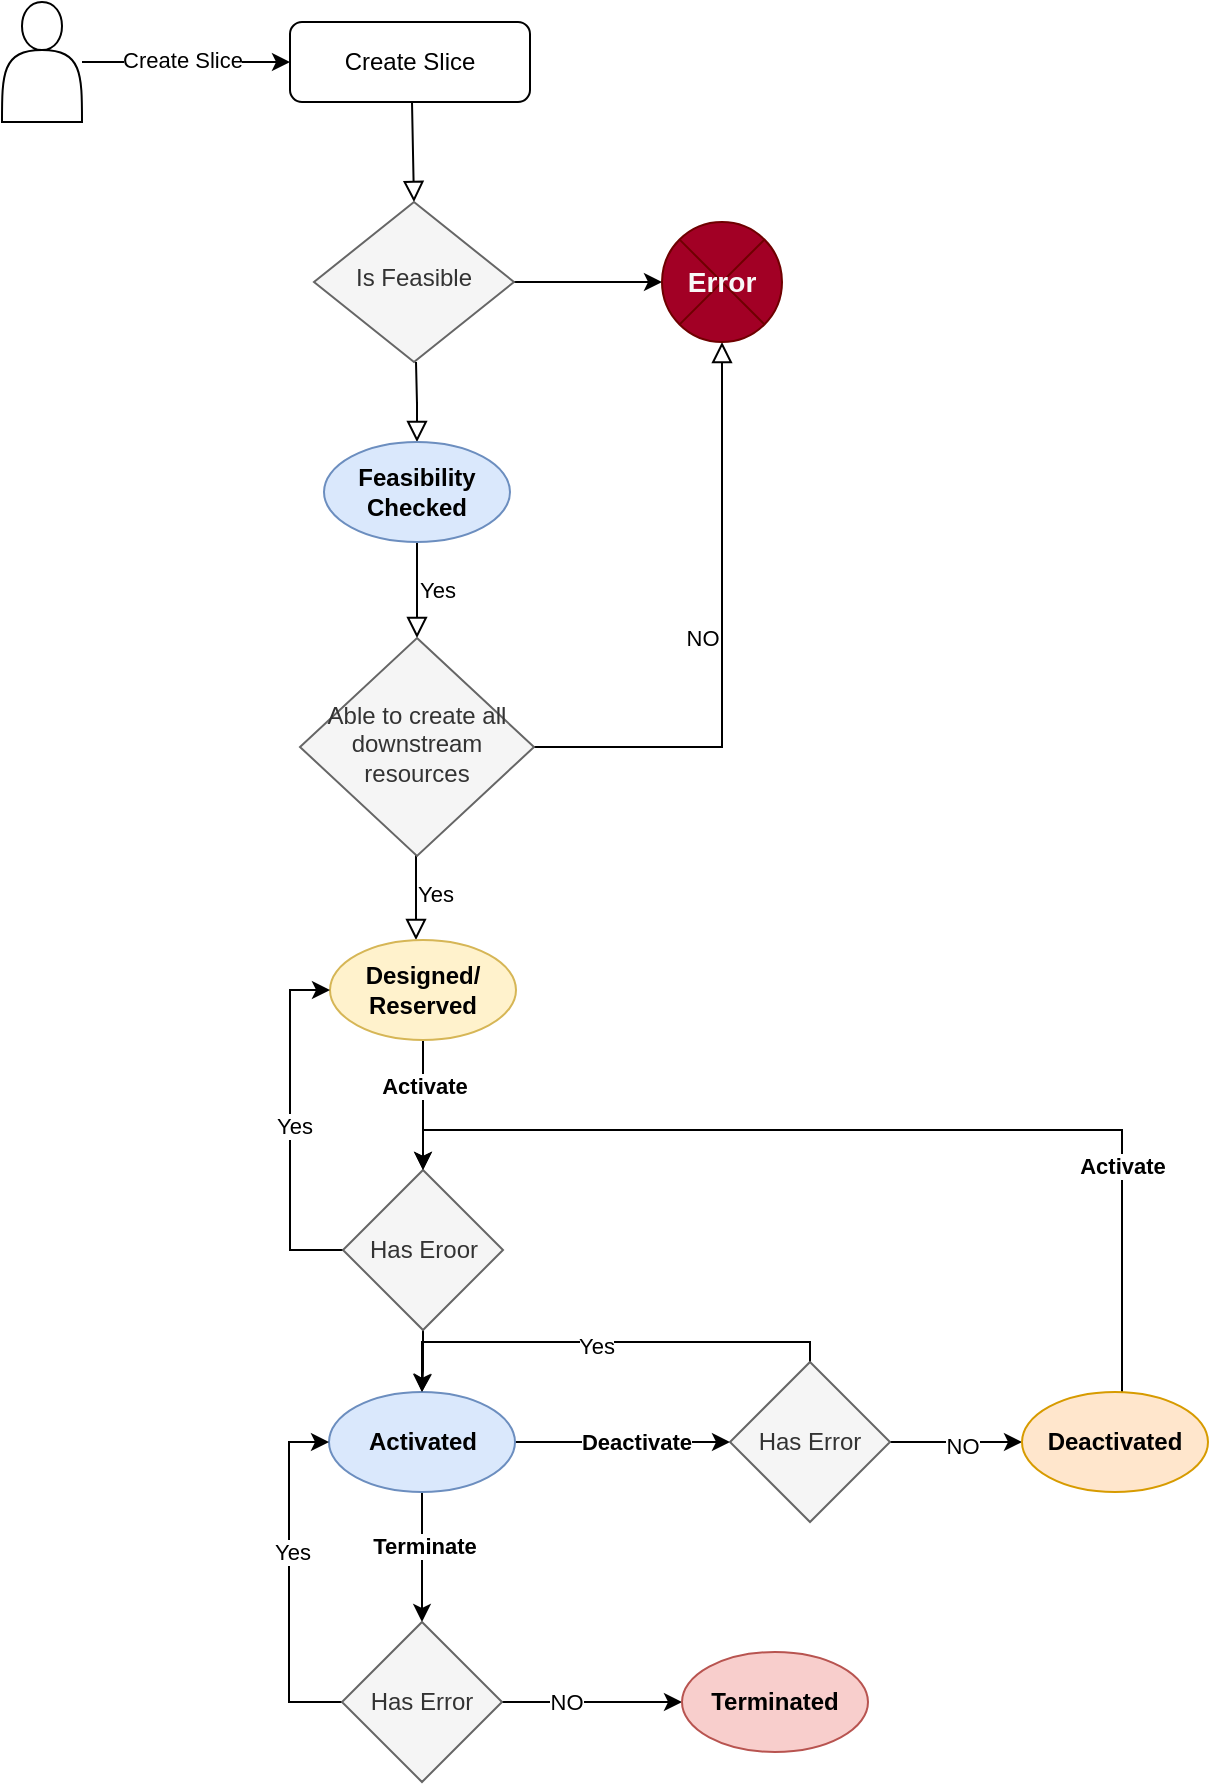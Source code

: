<mxfile version="21.5.0" type="github">
  <diagram id="C5RBs43oDa-KdzZeNtuy" name="Page-1">
    <mxGraphModel dx="1242" dy="710" grid="1" gridSize="10" guides="1" tooltips="1" connect="1" arrows="1" fold="1" page="1" pageScale="1" pageWidth="827" pageHeight="1169" math="0" shadow="0">
      <root>
        <mxCell id="WIyWlLk6GJQsqaUBKTNV-0" />
        <mxCell id="WIyWlLk6GJQsqaUBKTNV-1" parent="WIyWlLk6GJQsqaUBKTNV-0" />
        <mxCell id="WIyWlLk6GJQsqaUBKTNV-2" value="" style="rounded=0;html=1;jettySize=auto;orthogonalLoop=1;fontSize=11;endArrow=block;endFill=0;endSize=8;strokeWidth=1;shadow=0;labelBackgroundColor=none;edgeStyle=orthogonalEdgeStyle;" parent="WIyWlLk6GJQsqaUBKTNV-1" target="WIyWlLk6GJQsqaUBKTNV-6" edge="1">
          <mxGeometry relative="1" as="geometry">
            <mxPoint x="245" y="120" as="sourcePoint" />
          </mxGeometry>
        </mxCell>
        <mxCell id="WIyWlLk6GJQsqaUBKTNV-3" value="Create Slice" style="rounded=1;whiteSpace=wrap;html=1;fontSize=12;glass=0;strokeWidth=1;shadow=0;" parent="WIyWlLk6GJQsqaUBKTNV-1" vertex="1">
          <mxGeometry x="184" y="80" width="120" height="40" as="geometry" />
        </mxCell>
        <mxCell id="WIyWlLk6GJQsqaUBKTNV-4" value="Yes" style="rounded=0;html=1;jettySize=auto;orthogonalLoop=1;fontSize=11;endArrow=block;endFill=0;endSize=8;strokeWidth=1;shadow=0;labelBackgroundColor=none;edgeStyle=orthogonalEdgeStyle;labelPosition=left;verticalLabelPosition=middle;align=right;verticalAlign=middle;" parent="WIyWlLk6GJQsqaUBKTNV-1" source="UX_ttumUYhpTHQOnJO9W-13" target="WIyWlLk6GJQsqaUBKTNV-10" edge="1">
          <mxGeometry y="20" relative="1" as="geometry">
            <mxPoint as="offset" />
            <mxPoint x="247" y="250" as="sourcePoint" />
          </mxGeometry>
        </mxCell>
        <mxCell id="UX_ttumUYhpTHQOnJO9W-9" value="" style="edgeStyle=orthogonalEdgeStyle;rounded=0;orthogonalLoop=1;jettySize=auto;html=1;" edge="1" parent="WIyWlLk6GJQsqaUBKTNV-1" source="WIyWlLk6GJQsqaUBKTNV-6" target="UX_ttumUYhpTHQOnJO9W-7">
          <mxGeometry relative="1" as="geometry" />
        </mxCell>
        <mxCell id="WIyWlLk6GJQsqaUBKTNV-6" value="Is Feasible" style="rhombus;whiteSpace=wrap;html=1;shadow=0;fontFamily=Helvetica;fontSize=12;align=center;strokeWidth=1;spacing=6;spacingTop=-4;fillColor=#f5f5f5;fontColor=#333333;strokeColor=#666666;" parent="WIyWlLk6GJQsqaUBKTNV-1" vertex="1">
          <mxGeometry x="196" y="170" width="100" height="80" as="geometry" />
        </mxCell>
        <mxCell id="WIyWlLk6GJQsqaUBKTNV-8" value="Yes" style="rounded=0;html=1;jettySize=auto;orthogonalLoop=1;fontSize=11;endArrow=block;endFill=0;endSize=8;strokeWidth=1;shadow=0;labelBackgroundColor=none;edgeStyle=orthogonalEdgeStyle;labelPosition=left;verticalLabelPosition=top;align=right;verticalAlign=bottom;" parent="WIyWlLk6GJQsqaUBKTNV-1" source="WIyWlLk6GJQsqaUBKTNV-10" edge="1">
          <mxGeometry x="0.333" y="20" relative="1" as="geometry">
            <mxPoint as="offset" />
            <mxPoint x="247" y="539" as="targetPoint" />
          </mxGeometry>
        </mxCell>
        <mxCell id="WIyWlLk6GJQsqaUBKTNV-9" value="NO" style="edgeStyle=orthogonalEdgeStyle;rounded=0;html=1;jettySize=auto;orthogonalLoop=1;fontSize=11;endArrow=block;endFill=0;endSize=8;strokeWidth=1;shadow=0;labelBackgroundColor=none;entryX=0.5;entryY=1;entryDx=0;entryDy=0;exitX=1;exitY=0.5;exitDx=0;exitDy=0;" parent="WIyWlLk6GJQsqaUBKTNV-1" source="WIyWlLk6GJQsqaUBKTNV-10" target="UX_ttumUYhpTHQOnJO9W-7" edge="1">
          <mxGeometry y="10" relative="1" as="geometry">
            <mxPoint as="offset" />
            <mxPoint x="347" y="330" as="targetPoint" />
            <Array as="points">
              <mxPoint x="400" y="443" />
            </Array>
          </mxGeometry>
        </mxCell>
        <mxCell id="WIyWlLk6GJQsqaUBKTNV-10" value="Able to create all downstream resources" style="rhombus;whiteSpace=wrap;html=1;shadow=0;fontFamily=Helvetica;fontSize=12;align=center;strokeWidth=1;spacing=6;spacingTop=-4;fillColor=#f5f5f5;fontColor=#333333;strokeColor=#666666;" parent="WIyWlLk6GJQsqaUBKTNV-1" vertex="1">
          <mxGeometry x="189" y="388" width="117" height="109" as="geometry" />
        </mxCell>
        <mxCell id="UX_ttumUYhpTHQOnJO9W-2" style="edgeStyle=orthogonalEdgeStyle;rounded=0;orthogonalLoop=1;jettySize=auto;html=1;entryX=0;entryY=0.5;entryDx=0;entryDy=0;" edge="1" parent="WIyWlLk6GJQsqaUBKTNV-1" source="UX_ttumUYhpTHQOnJO9W-0" target="WIyWlLk6GJQsqaUBKTNV-3">
          <mxGeometry relative="1" as="geometry">
            <mxPoint x="100" y="220" as="targetPoint" />
          </mxGeometry>
        </mxCell>
        <mxCell id="UX_ttumUYhpTHQOnJO9W-4" value="Create Slice" style="edgeLabel;html=1;align=center;verticalAlign=middle;resizable=0;points=[];" vertex="1" connectable="0" parent="UX_ttumUYhpTHQOnJO9W-2">
          <mxGeometry x="-0.038" y="1" relative="1" as="geometry">
            <mxPoint as="offset" />
          </mxGeometry>
        </mxCell>
        <mxCell id="UX_ttumUYhpTHQOnJO9W-0" value="" style="shape=actor;whiteSpace=wrap;html=1;" vertex="1" parent="WIyWlLk6GJQsqaUBKTNV-1">
          <mxGeometry x="40" y="70" width="40" height="60" as="geometry" />
        </mxCell>
        <mxCell id="UX_ttumUYhpTHQOnJO9W-7" value="&lt;h3&gt;&lt;b&gt;Error&lt;/b&gt;&lt;/h3&gt;" style="shape=sumEllipse;perimeter=ellipsePerimeter;whiteSpace=wrap;html=1;backgroundOutline=1;labelPosition=center;verticalLabelPosition=middle;align=center;verticalAlign=middle;labelBackgroundColor=none;fillColor=#a20025;fontColor=#f8f7f7;strokeColor=#6F0000;spacingBottom=0;spacing=2;spacingTop=0;" vertex="1" parent="WIyWlLk6GJQsqaUBKTNV-1">
          <mxGeometry x="370" y="180" width="60" height="60" as="geometry" />
        </mxCell>
        <mxCell id="UX_ttumUYhpTHQOnJO9W-14" value="" style="rounded=0;html=1;jettySize=auto;orthogonalLoop=1;fontSize=11;endArrow=block;endFill=0;endSize=8;strokeWidth=1;shadow=0;labelBackgroundColor=none;edgeStyle=orthogonalEdgeStyle;" edge="1" parent="WIyWlLk6GJQsqaUBKTNV-1" target="UX_ttumUYhpTHQOnJO9W-13">
          <mxGeometry y="20" relative="1" as="geometry">
            <mxPoint as="offset" />
            <mxPoint x="247" y="250" as="sourcePoint" />
            <mxPoint x="247" y="346" as="targetPoint" />
          </mxGeometry>
        </mxCell>
        <mxCell id="UX_ttumUYhpTHQOnJO9W-13" value="&lt;b&gt;Feasibility Checked&lt;/b&gt;" style="ellipse;whiteSpace=wrap;html=1;fillColor=#dae8fc;strokeColor=#6c8ebf;" vertex="1" parent="WIyWlLk6GJQsqaUBKTNV-1">
          <mxGeometry x="201" y="290" width="93" height="50" as="geometry" />
        </mxCell>
        <mxCell id="UX_ttumUYhpTHQOnJO9W-19" value="" style="edgeStyle=orthogonalEdgeStyle;rounded=0;orthogonalLoop=1;jettySize=auto;html=1;" edge="1" parent="WIyWlLk6GJQsqaUBKTNV-1" source="UX_ttumUYhpTHQOnJO9W-15" target="UX_ttumUYhpTHQOnJO9W-18">
          <mxGeometry relative="1" as="geometry" />
        </mxCell>
        <mxCell id="UX_ttumUYhpTHQOnJO9W-46" value="&lt;b&gt;Activate&lt;/b&gt;" style="edgeLabel;html=1;align=center;verticalAlign=middle;resizable=0;points=[];" vertex="1" connectable="0" parent="UX_ttumUYhpTHQOnJO9W-19">
          <mxGeometry x="-0.292" relative="1" as="geometry">
            <mxPoint as="offset" />
          </mxGeometry>
        </mxCell>
        <mxCell id="UX_ttumUYhpTHQOnJO9W-15" value="&lt;b&gt;Designed/ Reserved&lt;/b&gt;" style="ellipse;whiteSpace=wrap;html=1;fillColor=#fff2cc;strokeColor=#d6b656;" vertex="1" parent="WIyWlLk6GJQsqaUBKTNV-1">
          <mxGeometry x="204" y="539" width="93" height="50" as="geometry" />
        </mxCell>
        <mxCell id="UX_ttumUYhpTHQOnJO9W-20" style="edgeStyle=orthogonalEdgeStyle;rounded=0;orthogonalLoop=1;jettySize=auto;html=1;entryX=0;entryY=0.5;entryDx=0;entryDy=0;exitX=0;exitY=0.5;exitDx=0;exitDy=0;" edge="1" parent="WIyWlLk6GJQsqaUBKTNV-1" source="UX_ttumUYhpTHQOnJO9W-18" target="UX_ttumUYhpTHQOnJO9W-15">
          <mxGeometry relative="1" as="geometry">
            <mxPoint x="200" y="570" as="targetPoint" />
          </mxGeometry>
        </mxCell>
        <mxCell id="UX_ttumUYhpTHQOnJO9W-29" value="Yes" style="edgeLabel;html=1;align=center;verticalAlign=middle;resizable=0;points=[];" vertex="1" connectable="0" parent="UX_ttumUYhpTHQOnJO9W-20">
          <mxGeometry x="0.017" y="-2" relative="1" as="geometry">
            <mxPoint y="1" as="offset" />
          </mxGeometry>
        </mxCell>
        <mxCell id="UX_ttumUYhpTHQOnJO9W-21" value="" style="edgeStyle=orthogonalEdgeStyle;rounded=0;orthogonalLoop=1;jettySize=auto;html=1;entryX=0.5;entryY=0;entryDx=0;entryDy=0;" edge="1" parent="WIyWlLk6GJQsqaUBKTNV-1" source="UX_ttumUYhpTHQOnJO9W-18" target="UX_ttumUYhpTHQOnJO9W-22">
          <mxGeometry relative="1" as="geometry">
            <mxPoint x="190" y="740" as="targetPoint" />
          </mxGeometry>
        </mxCell>
        <mxCell id="UX_ttumUYhpTHQOnJO9W-18" value="Has Eroor" style="rhombus;whiteSpace=wrap;html=1;fillColor=#f5f5f5;strokeColor=#666666;fontColor=#333333;" vertex="1" parent="WIyWlLk6GJQsqaUBKTNV-1">
          <mxGeometry x="210.5" y="654" width="80" height="80" as="geometry" />
        </mxCell>
        <mxCell id="UX_ttumUYhpTHQOnJO9W-24" value="" style="edgeStyle=orthogonalEdgeStyle;rounded=0;orthogonalLoop=1;jettySize=auto;html=1;" edge="1" parent="WIyWlLk6GJQsqaUBKTNV-1" source="UX_ttumUYhpTHQOnJO9W-22" target="UX_ttumUYhpTHQOnJO9W-23">
          <mxGeometry relative="1" as="geometry" />
        </mxCell>
        <mxCell id="UX_ttumUYhpTHQOnJO9W-25" value="&lt;b&gt;Deactivate&lt;/b&gt;" style="edgeLabel;html=1;align=center;verticalAlign=middle;resizable=0;points=[];" vertex="1" connectable="0" parent="UX_ttumUYhpTHQOnJO9W-24">
          <mxGeometry x="0.121" relative="1" as="geometry">
            <mxPoint as="offset" />
          </mxGeometry>
        </mxCell>
        <mxCell id="UX_ttumUYhpTHQOnJO9W-27" value="" style="edgeStyle=orthogonalEdgeStyle;rounded=0;orthogonalLoop=1;jettySize=auto;html=1;" edge="1" parent="WIyWlLk6GJQsqaUBKTNV-1" source="UX_ttumUYhpTHQOnJO9W-22" target="UX_ttumUYhpTHQOnJO9W-26">
          <mxGeometry relative="1" as="geometry" />
        </mxCell>
        <mxCell id="UX_ttumUYhpTHQOnJO9W-28" value="&lt;b&gt;Terminate&lt;/b&gt;" style="edgeLabel;html=1;align=center;verticalAlign=middle;resizable=0;points=[];" vertex="1" connectable="0" parent="UX_ttumUYhpTHQOnJO9W-27">
          <mxGeometry x="-0.169" y="1" relative="1" as="geometry">
            <mxPoint as="offset" />
          </mxGeometry>
        </mxCell>
        <mxCell id="UX_ttumUYhpTHQOnJO9W-22" value="&lt;b&gt;Activated&lt;/b&gt;" style="ellipse;whiteSpace=wrap;html=1;fillColor=#dae8fc;strokeColor=#6c8ebf;" vertex="1" parent="WIyWlLk6GJQsqaUBKTNV-1">
          <mxGeometry x="203.5" y="765" width="93" height="50" as="geometry" />
        </mxCell>
        <mxCell id="UX_ttumUYhpTHQOnJO9W-31" value="" style="edgeStyle=orthogonalEdgeStyle;rounded=0;orthogonalLoop=1;jettySize=auto;html=1;entryX=0.5;entryY=0;entryDx=0;entryDy=0;exitX=0.5;exitY=0;exitDx=0;exitDy=0;" edge="1" parent="WIyWlLk6GJQsqaUBKTNV-1" source="UX_ttumUYhpTHQOnJO9W-23" target="UX_ttumUYhpTHQOnJO9W-22">
          <mxGeometry relative="1" as="geometry">
            <mxPoint x="412" y="280" as="targetPoint" />
            <Array as="points">
              <mxPoint x="444" y="740" />
              <mxPoint x="250" y="740" />
            </Array>
          </mxGeometry>
        </mxCell>
        <mxCell id="UX_ttumUYhpTHQOnJO9W-40" value="Yes" style="edgeLabel;html=1;align=center;verticalAlign=middle;resizable=0;points=[];" vertex="1" connectable="0" parent="UX_ttumUYhpTHQOnJO9W-31">
          <mxGeometry x="0.023" y="2" relative="1" as="geometry">
            <mxPoint as="offset" />
          </mxGeometry>
        </mxCell>
        <mxCell id="UX_ttumUYhpTHQOnJO9W-42" value="" style="edgeStyle=orthogonalEdgeStyle;rounded=0;orthogonalLoop=1;jettySize=auto;html=1;entryX=0;entryY=0.5;entryDx=0;entryDy=0;" edge="1" parent="WIyWlLk6GJQsqaUBKTNV-1" source="UX_ttumUYhpTHQOnJO9W-23" target="UX_ttumUYhpTHQOnJO9W-43">
          <mxGeometry relative="1" as="geometry">
            <mxPoint x="538" y="790" as="targetPoint" />
          </mxGeometry>
        </mxCell>
        <mxCell id="UX_ttumUYhpTHQOnJO9W-51" value="NO" style="edgeLabel;html=1;align=center;verticalAlign=middle;resizable=0;points=[];" vertex="1" connectable="0" parent="UX_ttumUYhpTHQOnJO9W-42">
          <mxGeometry x="0.091" y="-2" relative="1" as="geometry">
            <mxPoint as="offset" />
          </mxGeometry>
        </mxCell>
        <mxCell id="UX_ttumUYhpTHQOnJO9W-23" value="Has Error" style="rhombus;whiteSpace=wrap;html=1;fillColor=#f5f5f5;strokeColor=#666666;fontColor=#333333;" vertex="1" parent="WIyWlLk6GJQsqaUBKTNV-1">
          <mxGeometry x="404" y="750" width="80" height="80" as="geometry" />
        </mxCell>
        <mxCell id="UX_ttumUYhpTHQOnJO9W-33" value="" style="edgeStyle=orthogonalEdgeStyle;rounded=0;orthogonalLoop=1;jettySize=auto;html=1;" edge="1" parent="WIyWlLk6GJQsqaUBKTNV-1" source="UX_ttumUYhpTHQOnJO9W-26" target="UX_ttumUYhpTHQOnJO9W-32">
          <mxGeometry relative="1" as="geometry" />
        </mxCell>
        <mxCell id="UX_ttumUYhpTHQOnJO9W-36" value="NO" style="edgeLabel;html=1;align=center;verticalAlign=middle;resizable=0;points=[];" vertex="1" connectable="0" parent="UX_ttumUYhpTHQOnJO9W-33">
          <mxGeometry x="-0.3" relative="1" as="geometry">
            <mxPoint as="offset" />
          </mxGeometry>
        </mxCell>
        <mxCell id="UX_ttumUYhpTHQOnJO9W-38" value="" style="edgeStyle=orthogonalEdgeStyle;rounded=0;orthogonalLoop=1;jettySize=auto;html=1;entryX=0;entryY=0.5;entryDx=0;entryDy=0;exitX=0;exitY=0.5;exitDx=0;exitDy=0;" edge="1" parent="WIyWlLk6GJQsqaUBKTNV-1" source="UX_ttumUYhpTHQOnJO9W-26" target="UX_ttumUYhpTHQOnJO9W-22">
          <mxGeometry relative="1" as="geometry">
            <mxPoint x="131" y="920" as="targetPoint" />
          </mxGeometry>
        </mxCell>
        <mxCell id="UX_ttumUYhpTHQOnJO9W-39" value="Yes" style="edgeLabel;html=1;align=center;verticalAlign=middle;resizable=0;points=[];" vertex="1" connectable="0" parent="UX_ttumUYhpTHQOnJO9W-38">
          <mxGeometry x="0.15" relative="1" as="geometry">
            <mxPoint x="1" as="offset" />
          </mxGeometry>
        </mxCell>
        <mxCell id="UX_ttumUYhpTHQOnJO9W-26" value="Has Error" style="rhombus;whiteSpace=wrap;html=1;fillColor=#f5f5f5;strokeColor=#666666;fontColor=#333333;" vertex="1" parent="WIyWlLk6GJQsqaUBKTNV-1">
          <mxGeometry x="210" y="880" width="80" height="80" as="geometry" />
        </mxCell>
        <mxCell id="UX_ttumUYhpTHQOnJO9W-32" value="&lt;b&gt;Terminated&lt;/b&gt;" style="ellipse;whiteSpace=wrap;html=1;fillColor=#f8cecc;strokeColor=#b85450;" vertex="1" parent="WIyWlLk6GJQsqaUBKTNV-1">
          <mxGeometry x="380" y="895" width="93" height="50" as="geometry" />
        </mxCell>
        <mxCell id="UX_ttumUYhpTHQOnJO9W-48" value="" style="edgeStyle=orthogonalEdgeStyle;rounded=0;orthogonalLoop=1;jettySize=auto;html=1;entryX=0.5;entryY=0;entryDx=0;entryDy=0;" edge="1" parent="WIyWlLk6GJQsqaUBKTNV-1" source="UX_ttumUYhpTHQOnJO9W-43" target="UX_ttumUYhpTHQOnJO9W-18">
          <mxGeometry relative="1" as="geometry">
            <mxPoint x="596.5" y="685" as="targetPoint" />
            <Array as="points">
              <mxPoint x="600" y="634" />
              <mxPoint x="251" y="634" />
            </Array>
          </mxGeometry>
        </mxCell>
        <mxCell id="UX_ttumUYhpTHQOnJO9W-49" value="&lt;b&gt;Activate&lt;/b&gt;" style="edgeLabel;html=1;align=center;verticalAlign=middle;resizable=0;points=[];" vertex="1" connectable="0" parent="UX_ttumUYhpTHQOnJO9W-48">
          <mxGeometry x="-0.548" relative="1" as="geometry">
            <mxPoint as="offset" />
          </mxGeometry>
        </mxCell>
        <mxCell id="UX_ttumUYhpTHQOnJO9W-43" value="&lt;b&gt;Deactivated&lt;/b&gt;" style="ellipse;whiteSpace=wrap;html=1;fillColor=#ffe6cc;strokeColor=#d79b00;" vertex="1" parent="WIyWlLk6GJQsqaUBKTNV-1">
          <mxGeometry x="550" y="765" width="93" height="50" as="geometry" />
        </mxCell>
      </root>
    </mxGraphModel>
  </diagram>
</mxfile>

